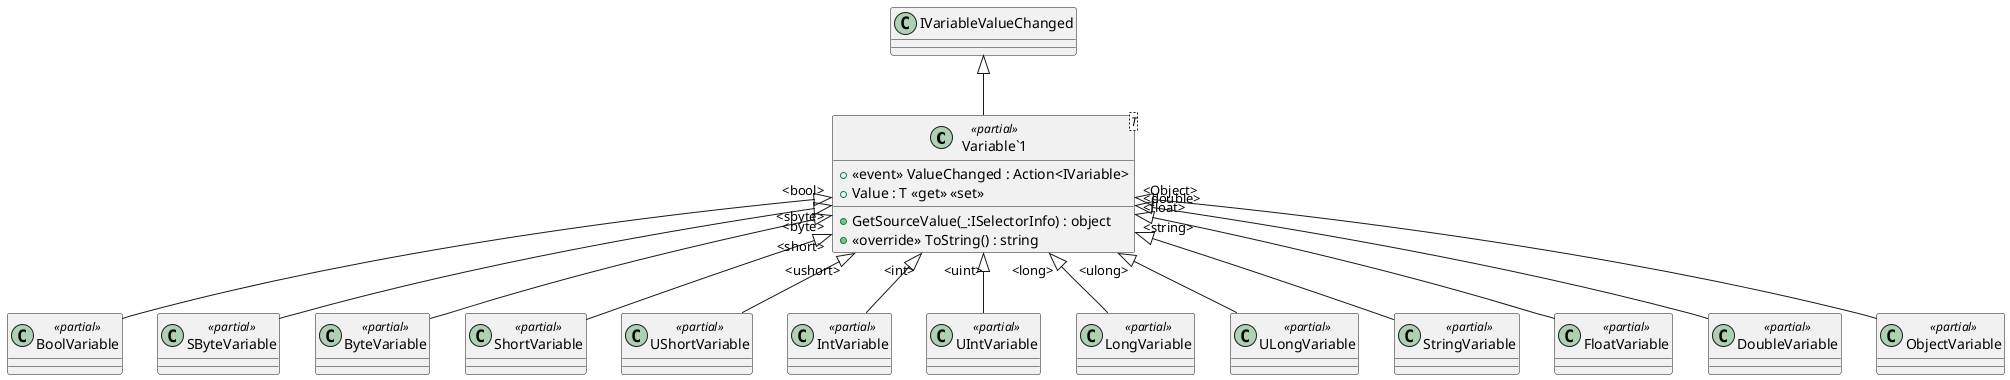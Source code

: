 @startuml
class "Variable`1"<T> <<partial>> {
    +  <<event>> ValueChanged : Action<IVariable> 
    + Value : T <<get>> <<set>>
    + GetSourceValue(_:ISelectorInfo) : object
    + <<override>> ToString() : string
}
class BoolVariable <<partial>> {
}
class SByteVariable <<partial>> {
}
class ByteVariable <<partial>> {
}
class ShortVariable <<partial>> {
}
class UShortVariable <<partial>> {
}
class IntVariable <<partial>> {
}
class UIntVariable <<partial>> {
}
class LongVariable <<partial>> {
}
class ULongVariable <<partial>> {
}
class StringVariable <<partial>> {
}
class FloatVariable <<partial>> {
}
class DoubleVariable <<partial>> {
}
class ObjectVariable <<partial>> {
}
IVariableValueChanged <|-- "Variable`1"
"Variable`1" "<bool>" <|-- BoolVariable
"Variable`1" "<sbyte>" <|-- SByteVariable
"Variable`1" "<byte>" <|-- ByteVariable
"Variable`1" "<short>" <|-- ShortVariable
"Variable`1" "<ushort>" <|-- UShortVariable
"Variable`1" "<int>" <|-- IntVariable
"Variable`1" "<uint>" <|-- UIntVariable
"Variable`1" "<long>" <|-- LongVariable
"Variable`1" "<ulong>" <|-- ULongVariable
"Variable`1" "<string>" <|-- StringVariable
"Variable`1" "<float>" <|-- FloatVariable
"Variable`1" "<double>" <|-- DoubleVariable
"Variable`1" "<Object>" <|-- ObjectVariable
@enduml
